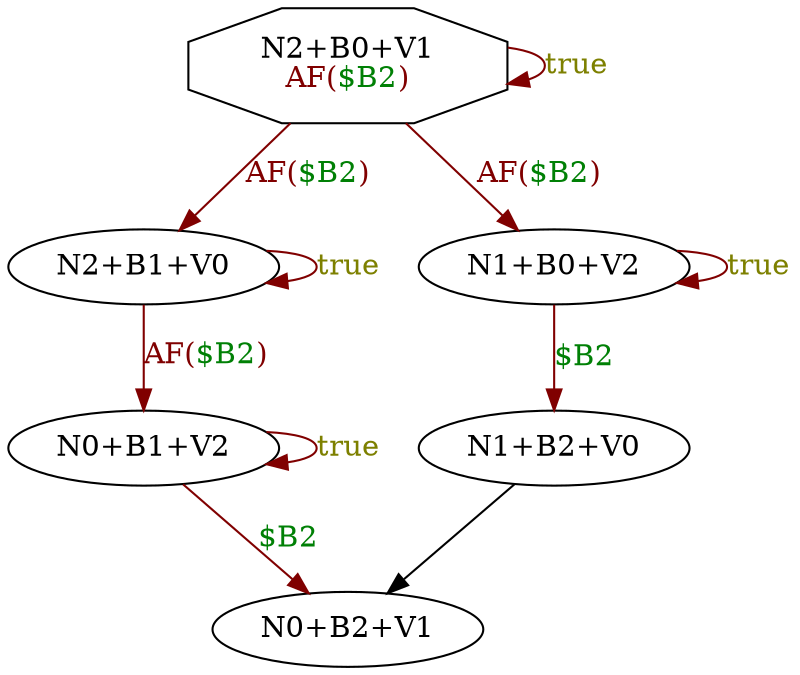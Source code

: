 digraph system {
N0 [label=<N2+B0+V1<BR/><FONT COLOR="0.0 1 0.5">AF(<FONT COLOR="0.34 1 0.5">$B2</FONT>)</FONT>>,shape=octagon]
N1 [label=<N2+B1+V0>]
N2 [label=<N0+B1+V2>]
N3 [label=<N0+B2+V1>]
N4 [label=<N1+B0+V2>]
N5 [label=<N1+B2+V0>]
N5 -> N3
N1 -> N2 [color="0.0 1 0.5",label=<<FONT COLOR="0.0 1 0.5">AF(<FONT COLOR="0.34 1 0.5">$B2</FONT>)</FONT>>]
N4 -> N4 [color="0.0 1 0.5",label=<<FONT COLOR="0.17 1 0.5">true</FONT>>]
N0 -> N1 [color="0.0 1 0.5",label=<<FONT COLOR="0.0 1 0.5">AF(<FONT COLOR="0.34 1 0.5">$B2</FONT>)</FONT>>]
N0 -> N4 [color="0.0 1 0.5",label=<<FONT COLOR="0.0 1 0.5">AF(<FONT COLOR="0.34 1 0.5">$B2</FONT>)</FONT>>]
N1 -> N1 [color="0.0 1 0.5",label=<<FONT COLOR="0.17 1 0.5">true</FONT>>]
N4 -> N5 [color="0.0 1 0.5",label=<<FONT COLOR="0.34 1 0.5">$B2</FONT>>]
N2 -> N3 [color="0.0 1 0.5",label=<<FONT COLOR="0.34 1 0.5">$B2</FONT>>]
N0 -> N0 [color="0.0 1 0.5",label=<<FONT COLOR="0.17 1 0.5">true</FONT>>]
N2 -> N2 [color="0.0 1 0.5",label=<<FONT COLOR="0.17 1 0.5">true</FONT>>]
}
